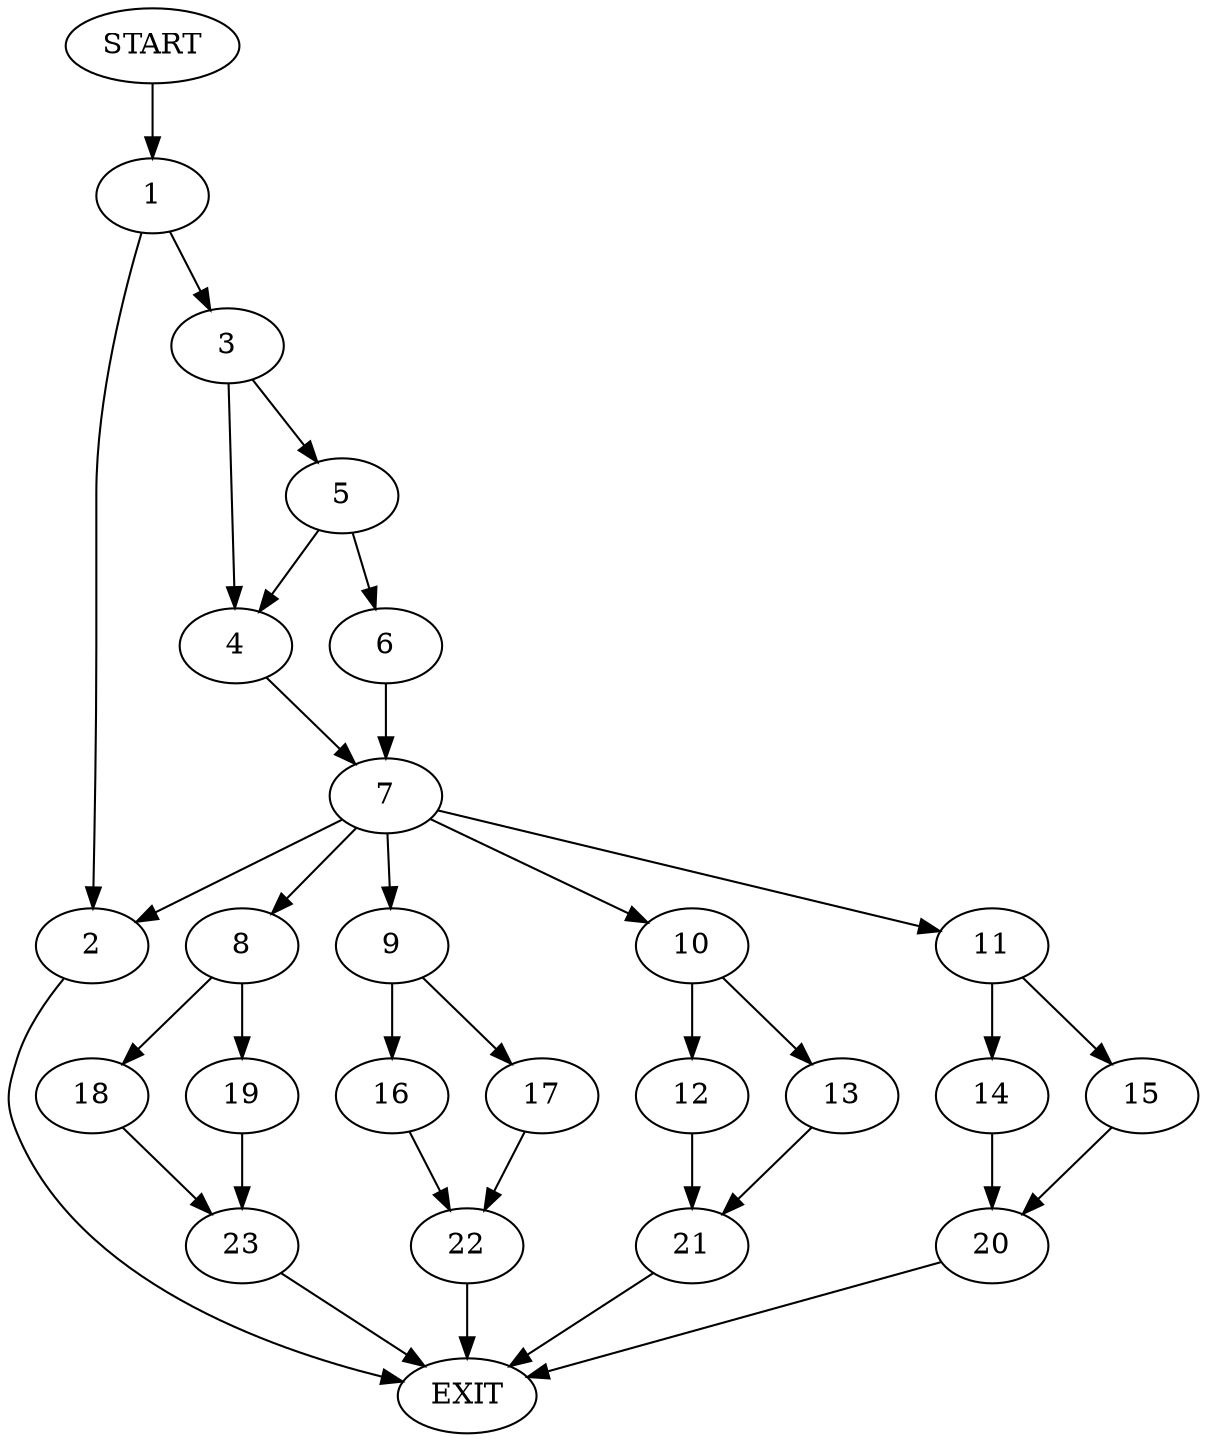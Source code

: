 digraph {
0 [label="START"]
24 [label="EXIT"]
0 -> 1
1 -> 2
1 -> 3
2 -> 24
3 -> 4
3 -> 5
5 -> 4
5 -> 6
4 -> 7
6 -> 7
7 -> 2
7 -> 8
7 -> 9
7 -> 10
7 -> 11
10 -> 12
10 -> 13
11 -> 14
11 -> 15
9 -> 16
9 -> 17
8 -> 18
8 -> 19
14 -> 20
15 -> 20
20 -> 24
12 -> 21
13 -> 21
21 -> 24
17 -> 22
16 -> 22
22 -> 24
19 -> 23
18 -> 23
23 -> 24
}
